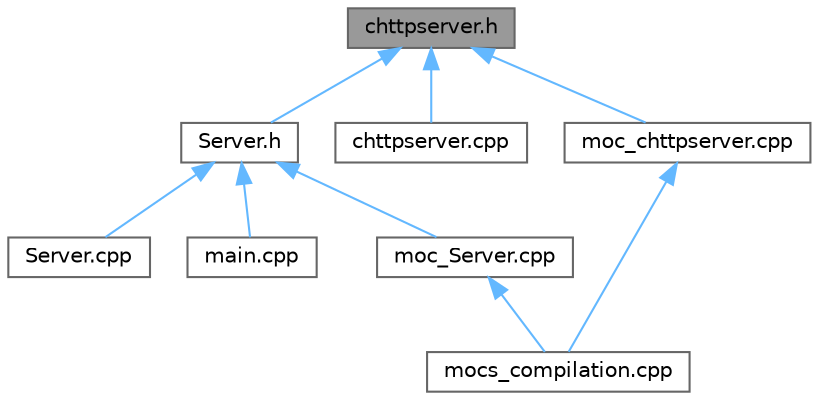 digraph "chttpserver.h"
{
 // LATEX_PDF_SIZE
  bgcolor="transparent";
  edge [fontname=Helvetica,fontsize=10,labelfontname=Helvetica,labelfontsize=10];
  node [fontname=Helvetica,fontsize=10,shape=box,height=0.2,width=0.4];
  Node1 [id="Node000001",label="chttpserver.h",height=0.2,width=0.4,color="gray40", fillcolor="grey60", style="filled", fontcolor="black",tooltip=" "];
  Node1 -> Node2 [id="edge1_Node000001_Node000002",dir="back",color="steelblue1",style="solid",tooltip=" "];
  Node2 [id="Node000002",label="Server.h",height=0.2,width=0.4,color="grey40", fillcolor="white", style="filled",URL="$_server_8h.html",tooltip="HTTP 服务器主类头文件，定义了 Server 类的接口。"];
  Node2 -> Node3 [id="edge2_Node000002_Node000003",dir="back",color="steelblue1",style="solid",tooltip=" "];
  Node3 [id="Node000003",label="Server.cpp",height=0.2,width=0.4,color="grey40", fillcolor="white", style="filled",URL="$_server_8cpp.html",tooltip="HTTP 服务器核心实现，处理请求路由、数据库操作及业务逻辑。"];
  Node2 -> Node4 [id="edge3_Node000002_Node000004",dir="back",color="steelblue1",style="solid",tooltip=" "];
  Node4 [id="Node000004",label="main.cpp",height=0.2,width=0.4,color="grey40", fillcolor="white", style="filled",URL="$_ku_gou_server_2main_8cpp.html",tooltip="程序入口点，负责初始化并启动单实例服务器。"];
  Node2 -> Node5 [id="edge4_Node000002_Node000005",dir="back",color="steelblue1",style="solid",tooltip=" "];
  Node5 [id="Node000005",label="moc_Server.cpp",height=0.2,width=0.4,color="grey40", fillcolor="white", style="filled",URL="$moc___server_8cpp.html",tooltip=" "];
  Node5 -> Node6 [id="edge5_Node000005_Node000006",dir="back",color="steelblue1",style="solid",tooltip=" "];
  Node6 [id="Node000006",label="mocs_compilation.cpp",height=0.2,width=0.4,color="grey40", fillcolor="white", style="filled",URL="$_ku_gou_server_2_ku_gou-_server__autogen_2mocs__compilation_8cpp.html",tooltip=" "];
  Node1 -> Node7 [id="edge6_Node000001_Node000007",dir="back",color="steelblue1",style="solid",tooltip=" "];
  Node7 [id="Node000007",label="chttpserver.cpp",height=0.2,width=0.4,color="grey40", fillcolor="white", style="filled",URL="$chttpserver_8cpp.html",tooltip=" "];
  Node1 -> Node8 [id="edge7_Node000001_Node000008",dir="back",color="steelblue1",style="solid",tooltip=" "];
  Node8 [id="Node000008",label="moc_chttpserver.cpp",height=0.2,width=0.4,color="grey40", fillcolor="white", style="filled",URL="$moc__chttpserver_8cpp.html",tooltip=" "];
  Node8 -> Node6 [id="edge8_Node000008_Node000006",dir="back",color="steelblue1",style="solid",tooltip=" "];
}
